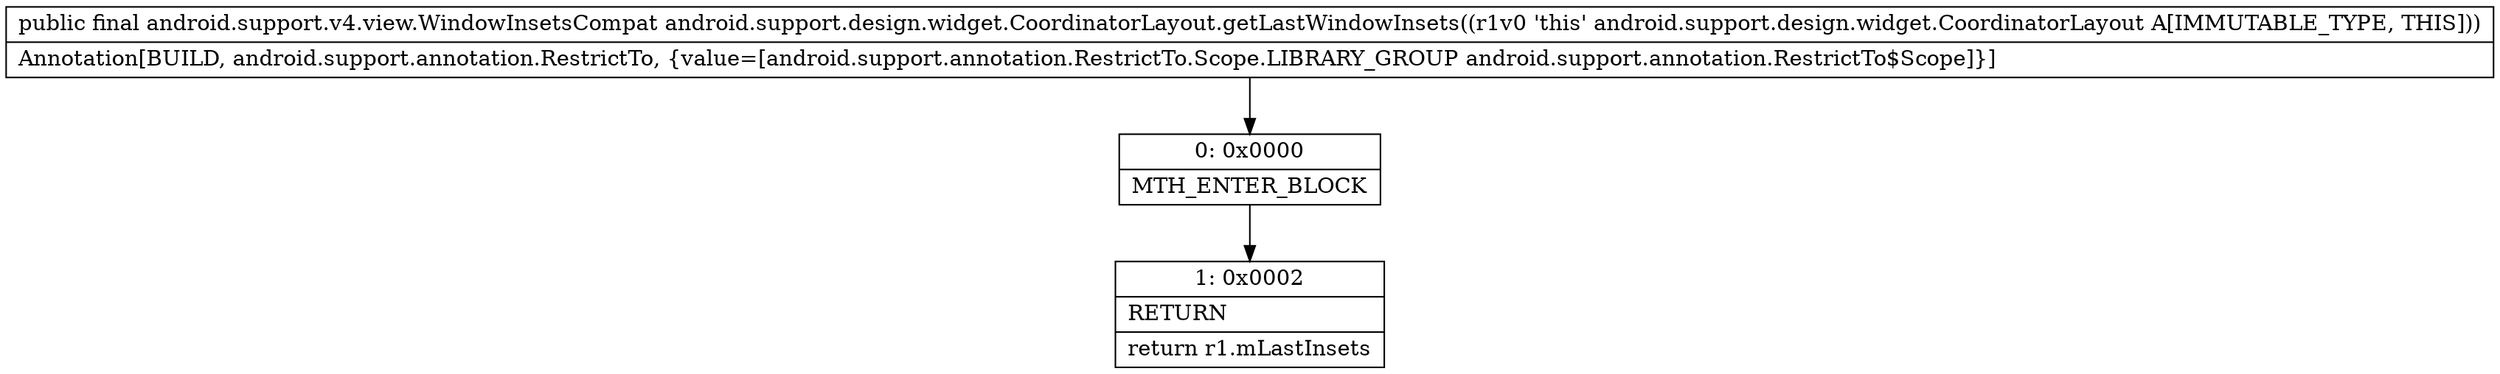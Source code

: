 digraph "CFG forandroid.support.design.widget.CoordinatorLayout.getLastWindowInsets()Landroid\/support\/v4\/view\/WindowInsetsCompat;" {
Node_0 [shape=record,label="{0\:\ 0x0000|MTH_ENTER_BLOCK\l}"];
Node_1 [shape=record,label="{1\:\ 0x0002|RETURN\l|return r1.mLastInsets\l}"];
MethodNode[shape=record,label="{public final android.support.v4.view.WindowInsetsCompat android.support.design.widget.CoordinatorLayout.getLastWindowInsets((r1v0 'this' android.support.design.widget.CoordinatorLayout A[IMMUTABLE_TYPE, THIS]))  | Annotation[BUILD, android.support.annotation.RestrictTo, \{value=[android.support.annotation.RestrictTo.Scope.LIBRARY_GROUP android.support.annotation.RestrictTo$Scope]\}]\l}"];
MethodNode -> Node_0;
Node_0 -> Node_1;
}


